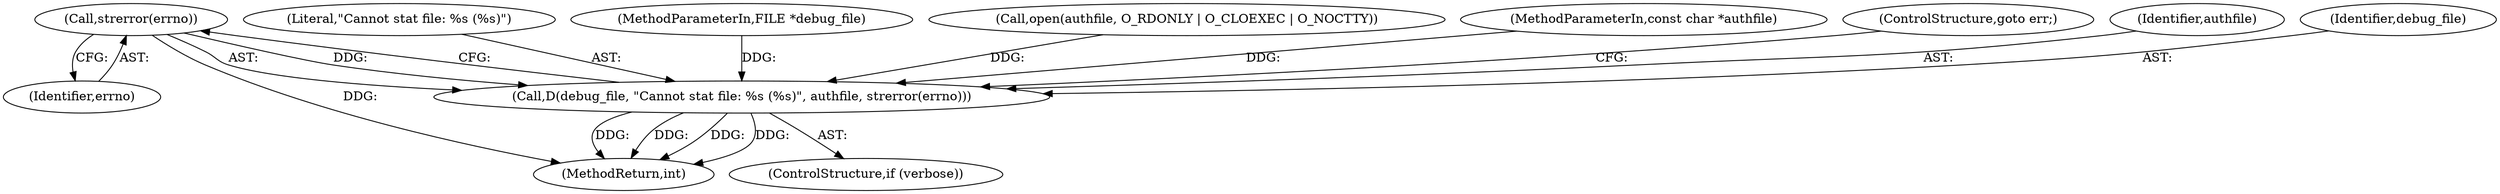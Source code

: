 digraph "0_pam-u2f_18b1914e32b74ff52000f10e97067e841e5fff62_1@API" {
"1000182" [label="(Call,strerror(errno))"];
"1000178" [label="(Call,D(debug_file, \"Cannot stat file: %s (%s)\", authfile, strerror(errno)))"];
"1000180" [label="(Literal,\"Cannot stat file: %s (%s)\")"];
"1000176" [label="(ControlStructure,if (verbose))"];
"1000178" [label="(Call,D(debug_file, \"Cannot stat file: %s (%s)\", authfile, strerror(errno)))"];
"1000108" [label="(MethodParameterIn,FILE *debug_file)"];
"1000147" [label="(Call,open(authfile, O_RDONLY | O_CLOEXEC | O_NOCTTY))"];
"1000104" [label="(MethodParameterIn,const char *authfile)"];
"1000732" [label="(MethodReturn,int)"];
"1000182" [label="(Call,strerror(errno))"];
"1000183" [label="(Identifier,errno)"];
"1000184" [label="(ControlStructure,goto err;)"];
"1000181" [label="(Identifier,authfile)"];
"1000179" [label="(Identifier,debug_file)"];
"1000182" -> "1000178"  [label="AST: "];
"1000182" -> "1000183"  [label="CFG: "];
"1000183" -> "1000182"  [label="AST: "];
"1000178" -> "1000182"  [label="CFG: "];
"1000182" -> "1000732"  [label="DDG: "];
"1000182" -> "1000178"  [label="DDG: "];
"1000178" -> "1000176"  [label="AST: "];
"1000179" -> "1000178"  [label="AST: "];
"1000180" -> "1000178"  [label="AST: "];
"1000181" -> "1000178"  [label="AST: "];
"1000184" -> "1000178"  [label="CFG: "];
"1000178" -> "1000732"  [label="DDG: "];
"1000178" -> "1000732"  [label="DDG: "];
"1000178" -> "1000732"  [label="DDG: "];
"1000178" -> "1000732"  [label="DDG: "];
"1000108" -> "1000178"  [label="DDG: "];
"1000147" -> "1000178"  [label="DDG: "];
"1000104" -> "1000178"  [label="DDG: "];
}
